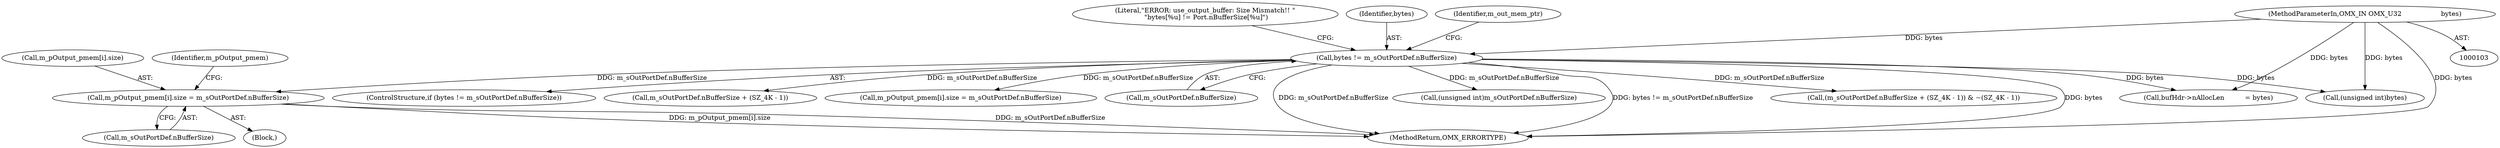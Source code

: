 digraph "0_Android_7558d03e6498e970b761aa44fff6b2c659202d95_2@array" {
"1000575" [label="(Call,m_pOutput_pmem[i].size = m_sOutPortDef.nBufferSize)"];
"1000138" [label="(Call,bytes != m_sOutPortDef.nBufferSize)"];
"1000108" [label="(MethodParameterIn,OMX_IN OMX_U32                   bytes)"];
"1000145" [label="(Literal,\"ERROR: use_output_buffer: Size Mismatch!! \"\n \"bytes[%u] != Port.nBufferSize[%u]\")"];
"1000646" [label="(MethodReturn,OMX_ERRORTYPE)"];
"1000149" [label="(Call,(unsigned int)m_sOutPortDef.nBufferSize)"];
"1000139" [label="(Identifier,bytes)"];
"1000575" [label="(Call,m_pOutput_pmem[i].size = m_sOutPortDef.nBufferSize)"];
"1000146" [label="(Call,(unsigned int)bytes)"];
"1000397" [label="(Call,(m_sOutPortDef.nBufferSize + (SZ_4K - 1)) & ~(SZ_4K - 1))"];
"1000108" [label="(MethodParameterIn,OMX_IN OMX_U32                   bytes)"];
"1000576" [label="(Call,m_pOutput_pmem[i].size)"];
"1000581" [label="(Call,m_sOutPortDef.nBufferSize)"];
"1000137" [label="(ControlStructure,if (bytes != m_sOutPortDef.nBufferSize))"];
"1000158" [label="(Identifier,m_out_mem_ptr)"];
"1000270" [label="(Call,bufHdr->nAllocLen          = bytes)"];
"1000398" [label="(Call,m_sOutPortDef.nBufferSize + (SZ_4K - 1))"];
"1000456" [label="(Call,m_pOutput_pmem[i].size = m_sOutPortDef.nBufferSize)"];
"1000138" [label="(Call,bytes != m_sOutPortDef.nBufferSize)"];
"1000587" [label="(Identifier,m_pOutput_pmem)"];
"1000546" [label="(Block,)"];
"1000140" [label="(Call,m_sOutPortDef.nBufferSize)"];
"1000575" -> "1000546"  [label="AST: "];
"1000575" -> "1000581"  [label="CFG: "];
"1000576" -> "1000575"  [label="AST: "];
"1000581" -> "1000575"  [label="AST: "];
"1000587" -> "1000575"  [label="CFG: "];
"1000575" -> "1000646"  [label="DDG: m_sOutPortDef.nBufferSize"];
"1000575" -> "1000646"  [label="DDG: m_pOutput_pmem[i].size"];
"1000138" -> "1000575"  [label="DDG: m_sOutPortDef.nBufferSize"];
"1000138" -> "1000137"  [label="AST: "];
"1000138" -> "1000140"  [label="CFG: "];
"1000139" -> "1000138"  [label="AST: "];
"1000140" -> "1000138"  [label="AST: "];
"1000145" -> "1000138"  [label="CFG: "];
"1000158" -> "1000138"  [label="CFG: "];
"1000138" -> "1000646"  [label="DDG: bytes"];
"1000138" -> "1000646"  [label="DDG: m_sOutPortDef.nBufferSize"];
"1000138" -> "1000646"  [label="DDG: bytes != m_sOutPortDef.nBufferSize"];
"1000108" -> "1000138"  [label="DDG: bytes"];
"1000138" -> "1000146"  [label="DDG: bytes"];
"1000138" -> "1000149"  [label="DDG: m_sOutPortDef.nBufferSize"];
"1000138" -> "1000270"  [label="DDG: bytes"];
"1000138" -> "1000397"  [label="DDG: m_sOutPortDef.nBufferSize"];
"1000138" -> "1000398"  [label="DDG: m_sOutPortDef.nBufferSize"];
"1000138" -> "1000456"  [label="DDG: m_sOutPortDef.nBufferSize"];
"1000108" -> "1000103"  [label="AST: "];
"1000108" -> "1000646"  [label="DDG: bytes"];
"1000108" -> "1000146"  [label="DDG: bytes"];
"1000108" -> "1000270"  [label="DDG: bytes"];
}
